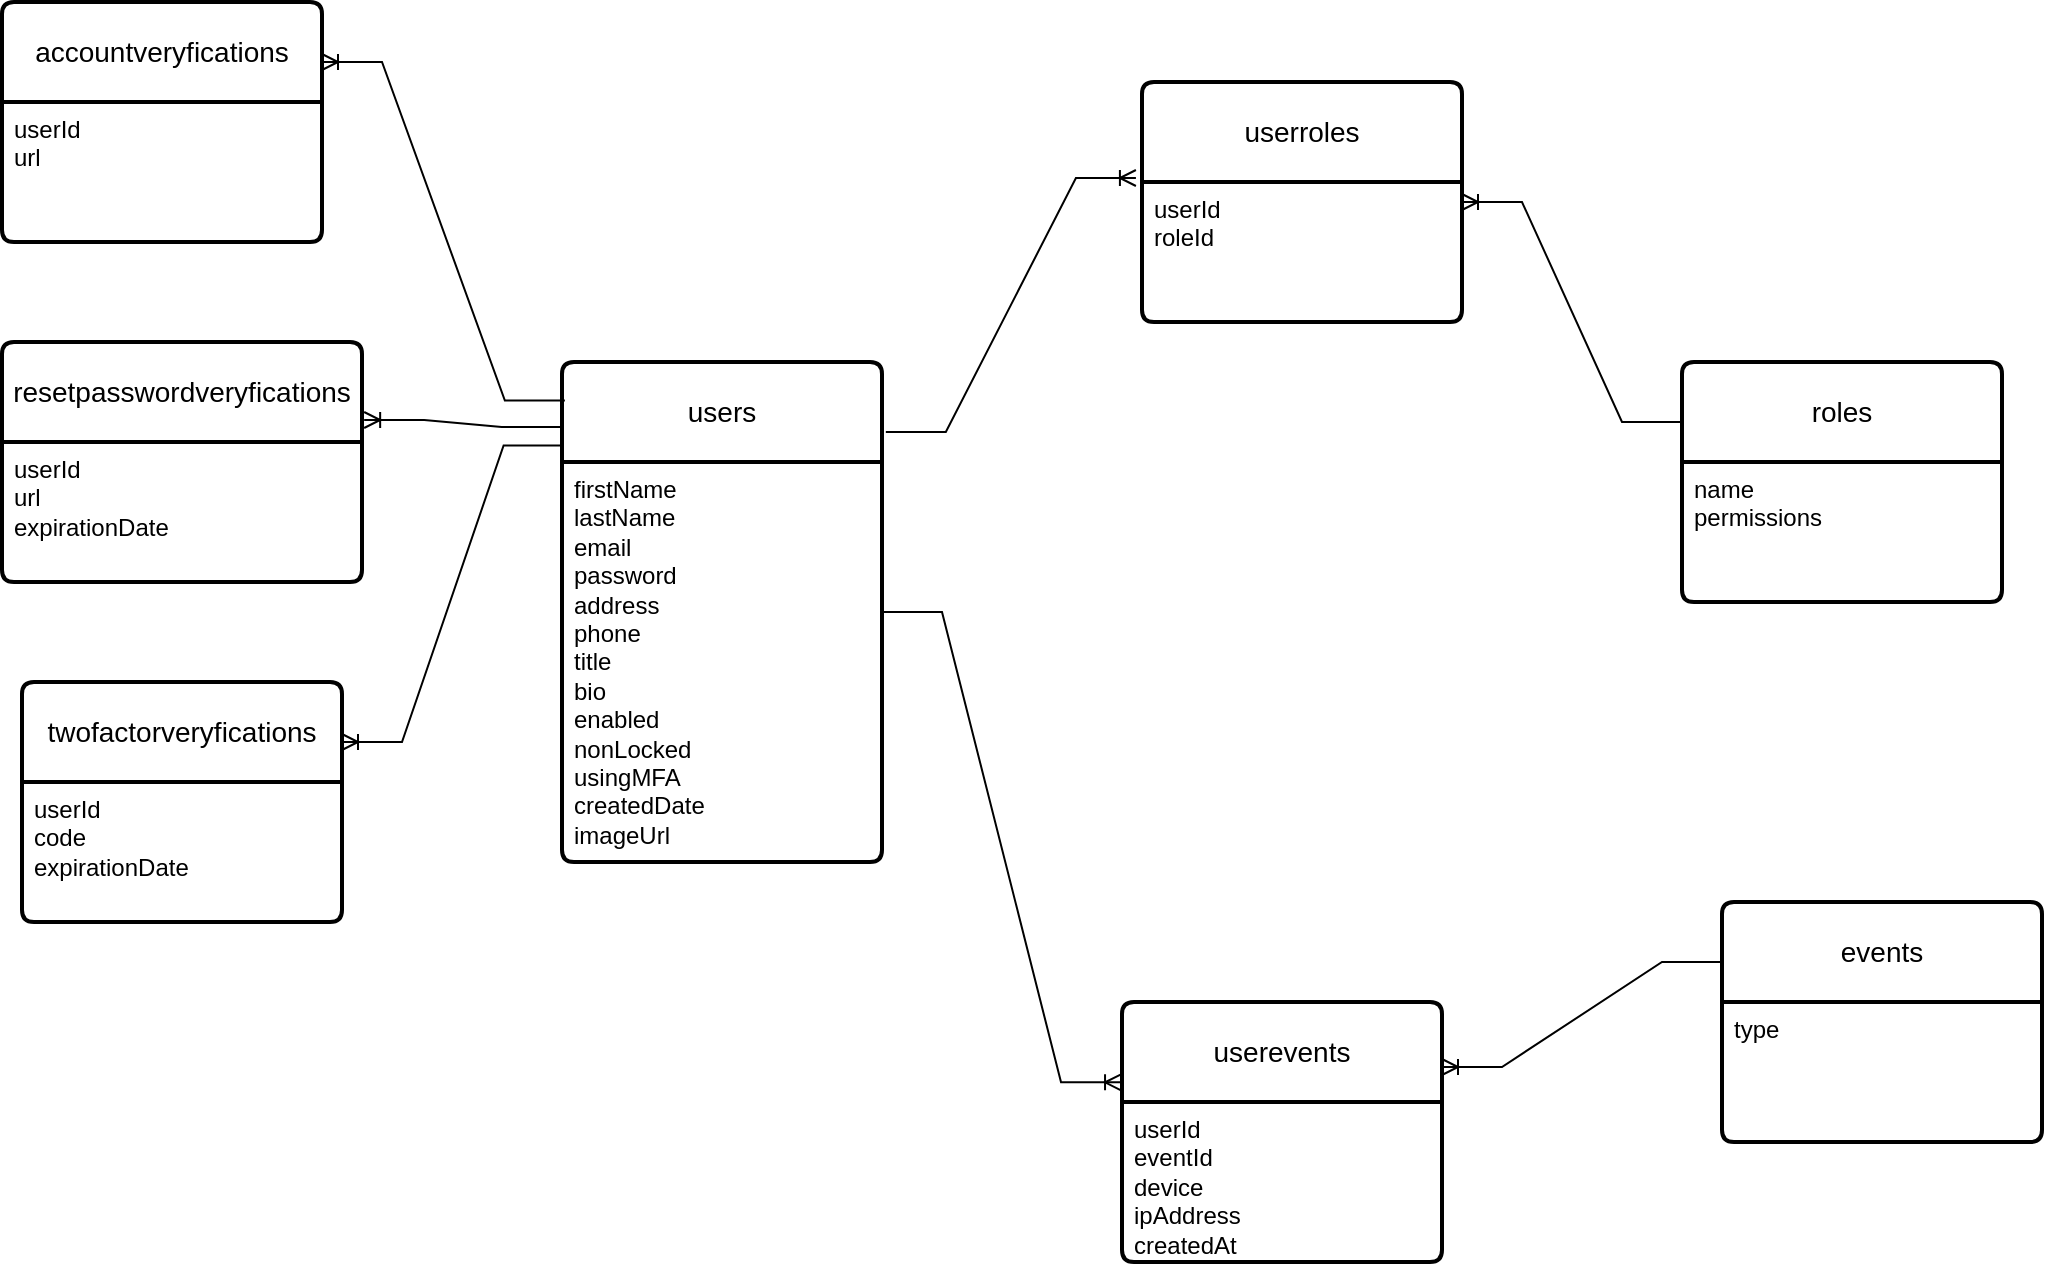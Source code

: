 <mxfile version="22.0.4" type="device">
  <diagram id="R2lEEEUBdFMjLlhIrx00" name="Page-1">
    <mxGraphModel dx="2759" dy="2245" grid="1" gridSize="10" guides="1" tooltips="1" connect="1" arrows="1" fold="1" page="1" pageScale="1" pageWidth="850" pageHeight="1100" math="0" shadow="0" extFonts="Permanent Marker^https://fonts.googleapis.com/css?family=Permanent+Marker">
      <root>
        <mxCell id="0" />
        <mxCell id="1" parent="0" />
        <mxCell id="kPW2HSagZ7D2L_FUB9F4-1" value="users" style="swimlane;childLayout=stackLayout;horizontal=1;startSize=50;horizontalStack=0;rounded=1;fontSize=14;fontStyle=0;strokeWidth=2;resizeParent=0;resizeLast=1;shadow=0;dashed=0;align=center;arcSize=4;whiteSpace=wrap;html=1;" parent="1" vertex="1">
          <mxGeometry y="-120" width="160" height="250" as="geometry">
            <mxRectangle x="-60" y="30" width="70" height="50" as="alternateBounds" />
          </mxGeometry>
        </mxCell>
        <mxCell id="kPW2HSagZ7D2L_FUB9F4-2" value="firstName&lt;br&gt;lastName&lt;br&gt;email&lt;br&gt;password&lt;br&gt;address&lt;br&gt;phone&lt;br&gt;title&lt;br&gt;bio&lt;br&gt;enabled&lt;br&gt;nonLocked&lt;br&gt;usingMFA&lt;br&gt;createdDate&lt;br&gt;imageUrl" style="align=left;strokeColor=none;fillColor=none;spacingLeft=4;fontSize=12;verticalAlign=top;resizable=0;rotatable=0;part=1;html=1;" parent="kPW2HSagZ7D2L_FUB9F4-1" vertex="1">
          <mxGeometry y="50" width="160" height="200" as="geometry" />
        </mxCell>
        <mxCell id="kPW2HSagZ7D2L_FUB9F4-3" value="userroles" style="swimlane;childLayout=stackLayout;horizontal=1;startSize=50;horizontalStack=0;rounded=1;fontSize=14;fontStyle=0;strokeWidth=2;resizeParent=0;resizeLast=1;shadow=0;dashed=0;align=center;arcSize=4;whiteSpace=wrap;html=1;" parent="1" vertex="1">
          <mxGeometry x="290" y="-260" width="160" height="120" as="geometry">
            <mxRectangle x="240" y="30" width="70" height="50" as="alternateBounds" />
          </mxGeometry>
        </mxCell>
        <mxCell id="kPW2HSagZ7D2L_FUB9F4-4" value="userId&lt;br&gt;roleId" style="align=left;strokeColor=none;fillColor=none;spacingLeft=4;fontSize=12;verticalAlign=top;resizable=0;rotatable=0;part=1;html=1;" parent="kPW2HSagZ7D2L_FUB9F4-3" vertex="1">
          <mxGeometry y="50" width="160" height="70" as="geometry" />
        </mxCell>
        <mxCell id="KlasFGh7atZoeb_XZy3V-3" value="userevents" style="swimlane;childLayout=stackLayout;horizontal=1;startSize=50;horizontalStack=0;rounded=1;fontSize=14;fontStyle=0;strokeWidth=2;resizeParent=0;resizeLast=1;shadow=0;dashed=0;align=center;arcSize=4;whiteSpace=wrap;html=1;" vertex="1" parent="1">
          <mxGeometry x="280" y="200" width="160" height="130" as="geometry">
            <mxRectangle x="-60" y="30" width="70" height="50" as="alternateBounds" />
          </mxGeometry>
        </mxCell>
        <mxCell id="KlasFGh7atZoeb_XZy3V-4" value="userId&lt;br&gt;eventId&lt;br&gt;device&lt;br&gt;ipAddress&lt;br&gt;createdAt" style="align=left;strokeColor=none;fillColor=none;spacingLeft=4;fontSize=12;verticalAlign=top;resizable=0;rotatable=0;part=1;html=1;" vertex="1" parent="KlasFGh7atZoeb_XZy3V-3">
          <mxGeometry y="50" width="160" height="80" as="geometry" />
        </mxCell>
        <mxCell id="KlasFGh7atZoeb_XZy3V-5" value="twofactorveryfications" style="swimlane;childLayout=stackLayout;horizontal=1;startSize=50;horizontalStack=0;rounded=1;fontSize=14;fontStyle=0;strokeWidth=2;resizeParent=0;resizeLast=1;shadow=0;dashed=0;align=center;arcSize=4;whiteSpace=wrap;html=1;" vertex="1" parent="1">
          <mxGeometry x="-270" y="40" width="160" height="120" as="geometry">
            <mxRectangle x="-60" y="30" width="70" height="50" as="alternateBounds" />
          </mxGeometry>
        </mxCell>
        <mxCell id="KlasFGh7atZoeb_XZy3V-6" value="userId&lt;br&gt;code&lt;br&gt;expirationDate" style="align=left;strokeColor=none;fillColor=none;spacingLeft=4;fontSize=12;verticalAlign=top;resizable=0;rotatable=0;part=1;html=1;" vertex="1" parent="KlasFGh7atZoeb_XZy3V-5">
          <mxGeometry y="50" width="160" height="70" as="geometry" />
        </mxCell>
        <mxCell id="KlasFGh7atZoeb_XZy3V-7" value="roles" style="swimlane;childLayout=stackLayout;horizontal=1;startSize=50;horizontalStack=0;rounded=1;fontSize=14;fontStyle=0;strokeWidth=2;resizeParent=0;resizeLast=1;shadow=0;dashed=0;align=center;arcSize=4;whiteSpace=wrap;html=1;" vertex="1" parent="1">
          <mxGeometry x="560" y="-120" width="160" height="120" as="geometry">
            <mxRectangle x="-60" y="30" width="70" height="50" as="alternateBounds" />
          </mxGeometry>
        </mxCell>
        <mxCell id="KlasFGh7atZoeb_XZy3V-8" value="name&lt;br&gt;permissions" style="align=left;strokeColor=none;fillColor=none;spacingLeft=4;fontSize=12;verticalAlign=top;resizable=0;rotatable=0;part=1;html=1;" vertex="1" parent="KlasFGh7atZoeb_XZy3V-7">
          <mxGeometry y="50" width="160" height="70" as="geometry" />
        </mxCell>
        <mxCell id="KlasFGh7atZoeb_XZy3V-9" value="resetpasswordveryfications" style="swimlane;childLayout=stackLayout;horizontal=1;startSize=50;horizontalStack=0;rounded=1;fontSize=14;fontStyle=0;strokeWidth=2;resizeParent=0;resizeLast=1;shadow=0;dashed=0;align=center;arcSize=4;whiteSpace=wrap;html=1;" vertex="1" parent="1">
          <mxGeometry x="-280" y="-130" width="180" height="120" as="geometry">
            <mxRectangle x="-60" y="30" width="70" height="50" as="alternateBounds" />
          </mxGeometry>
        </mxCell>
        <mxCell id="KlasFGh7atZoeb_XZy3V-10" value="userId&lt;br&gt;url&lt;br&gt;expirationDate" style="align=left;strokeColor=none;fillColor=none;spacingLeft=4;fontSize=12;verticalAlign=top;resizable=0;rotatable=0;part=1;html=1;" vertex="1" parent="KlasFGh7atZoeb_XZy3V-9">
          <mxGeometry y="50" width="180" height="70" as="geometry" />
        </mxCell>
        <mxCell id="KlasFGh7atZoeb_XZy3V-11" value="events" style="swimlane;childLayout=stackLayout;horizontal=1;startSize=50;horizontalStack=0;rounded=1;fontSize=14;fontStyle=0;strokeWidth=2;resizeParent=0;resizeLast=1;shadow=0;dashed=0;align=center;arcSize=4;whiteSpace=wrap;html=1;" vertex="1" parent="1">
          <mxGeometry x="580" y="150" width="160" height="120" as="geometry">
            <mxRectangle x="-60" y="30" width="70" height="50" as="alternateBounds" />
          </mxGeometry>
        </mxCell>
        <mxCell id="KlasFGh7atZoeb_XZy3V-12" value="type" style="align=left;strokeColor=none;fillColor=none;spacingLeft=4;fontSize=12;verticalAlign=top;resizable=0;rotatable=0;part=1;html=1;" vertex="1" parent="KlasFGh7atZoeb_XZy3V-11">
          <mxGeometry y="50" width="160" height="70" as="geometry" />
        </mxCell>
        <mxCell id="KlasFGh7atZoeb_XZy3V-13" value="accountveryfications" style="swimlane;childLayout=stackLayout;horizontal=1;startSize=50;horizontalStack=0;rounded=1;fontSize=14;fontStyle=0;strokeWidth=2;resizeParent=0;resizeLast=1;shadow=0;dashed=0;align=center;arcSize=4;whiteSpace=wrap;html=1;" vertex="1" parent="1">
          <mxGeometry x="-280" y="-300" width="160" height="120" as="geometry">
            <mxRectangle x="-60" y="30" width="70" height="50" as="alternateBounds" />
          </mxGeometry>
        </mxCell>
        <mxCell id="KlasFGh7atZoeb_XZy3V-14" value="userId&lt;br&gt;url" style="align=left;strokeColor=none;fillColor=none;spacingLeft=4;fontSize=12;verticalAlign=top;resizable=0;rotatable=0;part=1;html=1;" vertex="1" parent="KlasFGh7atZoeb_XZy3V-13">
          <mxGeometry y="50" width="160" height="70" as="geometry" />
        </mxCell>
        <mxCell id="KlasFGh7atZoeb_XZy3V-17" value="" style="edgeStyle=entityRelationEdgeStyle;fontSize=12;html=1;endArrow=ERoneToMany;rounded=0;entryX=-0.003;entryY=0.309;entryDx=0;entryDy=0;entryPerimeter=0;" edge="1" parent="1" source="kPW2HSagZ7D2L_FUB9F4-1" target="KlasFGh7atZoeb_XZy3V-3">
          <mxGeometry width="100" height="100" relative="1" as="geometry">
            <mxPoint x="210" y="30" as="sourcePoint" />
            <mxPoint x="180" y="170" as="targetPoint" />
          </mxGeometry>
        </mxCell>
        <mxCell id="KlasFGh7atZoeb_XZy3V-23" value="" style="edgeStyle=entityRelationEdgeStyle;fontSize=12;html=1;endArrow=ERoneToMany;rounded=0;entryX=1.006;entryY=0.325;entryDx=0;entryDy=0;entryPerimeter=0;exitX=-0.001;exitY=0.13;exitDx=0;exitDy=0;exitPerimeter=0;" edge="1" parent="1" source="kPW2HSagZ7D2L_FUB9F4-1" target="KlasFGh7atZoeb_XZy3V-9">
          <mxGeometry width="100" height="100" relative="1" as="geometry">
            <mxPoint x="-80" as="sourcePoint" />
            <mxPoint x="40" y="235" as="targetPoint" />
          </mxGeometry>
        </mxCell>
        <mxCell id="KlasFGh7atZoeb_XZy3V-24" value="" style="edgeStyle=entityRelationEdgeStyle;fontSize=12;html=1;endArrow=ERoneToMany;rounded=0;entryX=1;entryY=0.25;entryDx=0;entryDy=0;exitX=0.005;exitY=0.167;exitDx=0;exitDy=0;exitPerimeter=0;" edge="1" parent="1" source="kPW2HSagZ7D2L_FUB9F4-1" target="KlasFGh7atZoeb_XZy3V-5">
          <mxGeometry width="100" height="100" relative="1" as="geometry">
            <mxPoint x="7" y="-77" as="sourcePoint" />
            <mxPoint x="-89" y="-81" as="targetPoint" />
          </mxGeometry>
        </mxCell>
        <mxCell id="KlasFGh7atZoeb_XZy3V-25" value="" style="edgeStyle=entityRelationEdgeStyle;fontSize=12;html=1;endArrow=ERoneToMany;rounded=0;entryX=-0.019;entryY=0.4;entryDx=0;entryDy=0;entryPerimeter=0;exitX=1.012;exitY=0.14;exitDx=0;exitDy=0;exitPerimeter=0;" edge="1" parent="1" source="kPW2HSagZ7D2L_FUB9F4-1" target="kPW2HSagZ7D2L_FUB9F4-3">
          <mxGeometry width="100" height="100" relative="1" as="geometry">
            <mxPoint x="10" y="-77" as="sourcePoint" />
            <mxPoint x="-89" y="-81" as="targetPoint" />
          </mxGeometry>
        </mxCell>
        <mxCell id="KlasFGh7atZoeb_XZy3V-26" value="" style="edgeStyle=entityRelationEdgeStyle;fontSize=12;html=1;endArrow=ERoneToMany;rounded=0;exitX=0;exitY=0.25;exitDx=0;exitDy=0;" edge="1" parent="1" source="KlasFGh7atZoeb_XZy3V-7" target="kPW2HSagZ7D2L_FUB9F4-3">
          <mxGeometry width="100" height="100" relative="1" as="geometry">
            <mxPoint x="172" y="-75" as="sourcePoint" />
            <mxPoint x="297" y="-202" as="targetPoint" />
          </mxGeometry>
        </mxCell>
        <mxCell id="KlasFGh7atZoeb_XZy3V-27" value="" style="edgeStyle=entityRelationEdgeStyle;fontSize=12;html=1;endArrow=ERoneToMany;rounded=0;entryX=1;entryY=0.25;entryDx=0;entryDy=0;exitX=0;exitY=0.25;exitDx=0;exitDy=0;" edge="1" parent="1" source="KlasFGh7atZoeb_XZy3V-11" target="KlasFGh7atZoeb_XZy3V-3">
          <mxGeometry width="100" height="100" relative="1" as="geometry">
            <mxPoint x="330" y="97" as="sourcePoint" />
            <mxPoint x="455" y="-30" as="targetPoint" />
          </mxGeometry>
        </mxCell>
        <mxCell id="KlasFGh7atZoeb_XZy3V-28" value="" style="edgeStyle=entityRelationEdgeStyle;fontSize=12;html=1;endArrow=ERoneToMany;rounded=0;exitX=0.009;exitY=0.077;exitDx=0;exitDy=0;exitPerimeter=0;entryX=1;entryY=0.25;entryDx=0;entryDy=0;" edge="1" parent="1" source="kPW2HSagZ7D2L_FUB9F4-1" target="KlasFGh7atZoeb_XZy3V-13">
          <mxGeometry width="100" height="100" relative="1" as="geometry">
            <mxPoint x="192" y="-55" as="sourcePoint" />
            <mxPoint y="-270" as="targetPoint" />
            <Array as="points">
              <mxPoint x="-80" y="-230" />
              <mxPoint x="-80" y="-220" />
            </Array>
          </mxGeometry>
        </mxCell>
      </root>
    </mxGraphModel>
  </diagram>
</mxfile>
